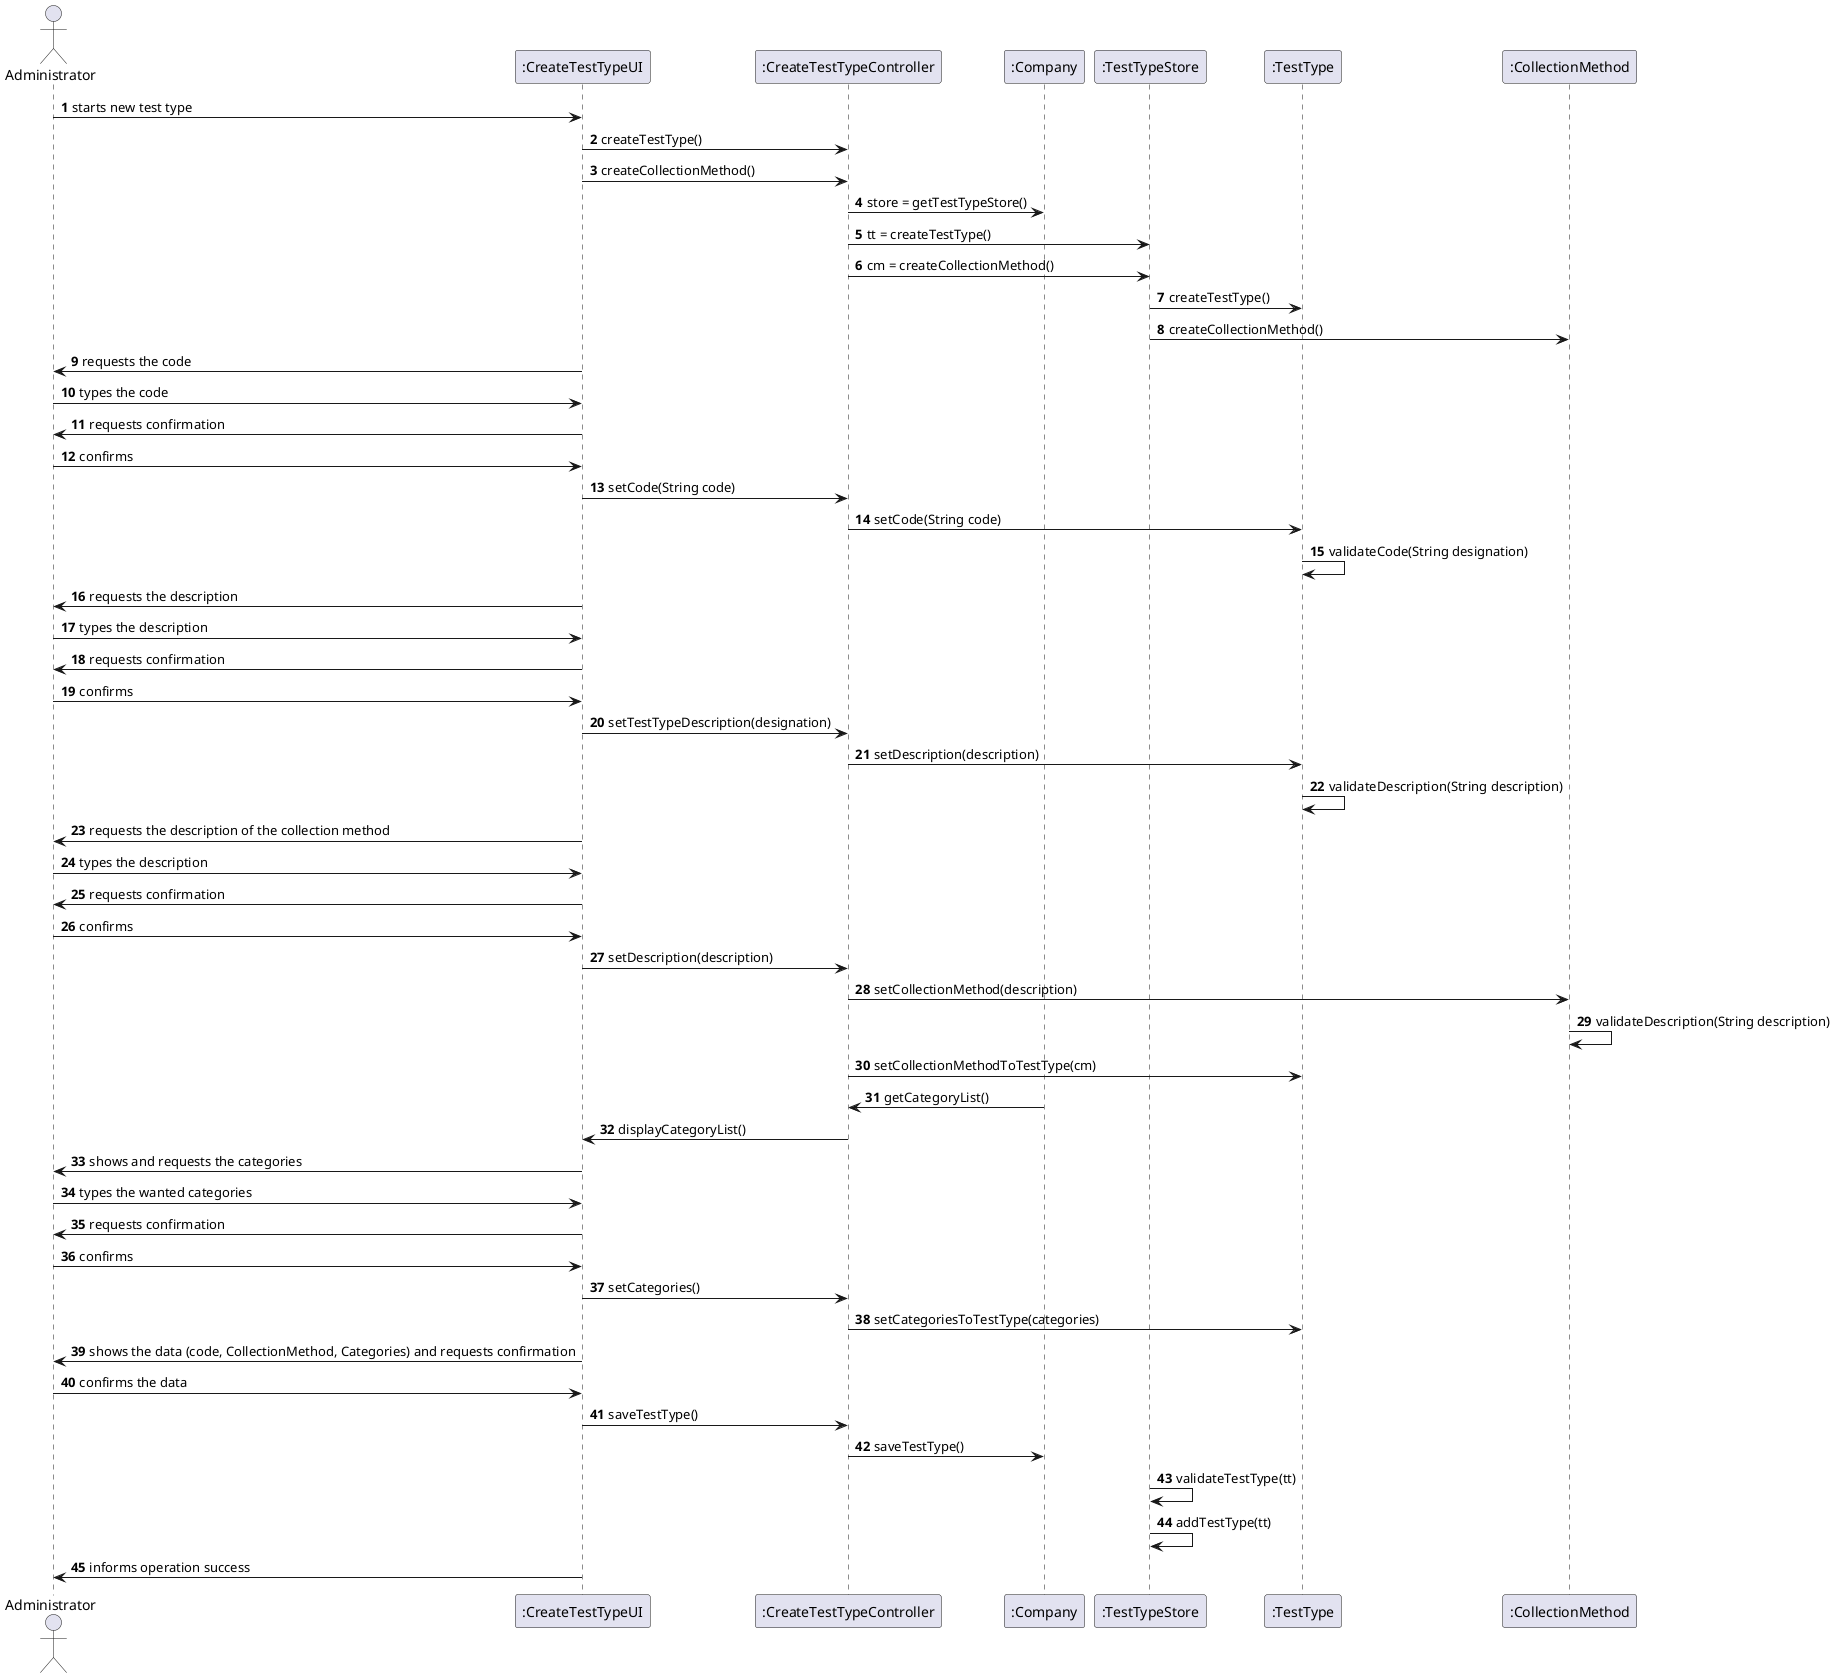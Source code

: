 @startuml


autonumber

actor Administrator

Administrator -> ":CreateTestTypeUI": starts new test type
":CreateTestTypeUI" -> ":CreateTestTypeController": createTestType()
":CreateTestTypeUI" -> ":CreateTestTypeController": createCollectionMethod()
":CreateTestTypeController" -> ":Company": store = getTestTypeStore()
":CreateTestTypeController" -> ":TestTypeStore": tt = createTestType()
":CreateTestTypeController" -> ":TestTypeStore": cm = createCollectionMethod()
":TestTypeStore" -> ":TestType": createTestType()
":TestTypeStore" -> ":CollectionMethod": createCollectionMethod()

":CreateTestTypeUI" -> Administrator: requests the code
Administrator -> ":CreateTestTypeUI": types the code
":CreateTestTypeUI" -> Administrator: requests confirmation
Administrator -> ":CreateTestTypeUI": confirms

":CreateTestTypeUI" -> ":CreateTestTypeController": setCode(String code)
":CreateTestTypeController" -> ":TestType": setCode(String code)
":TestType" -> ":TestType": validateCode(String designation)

":CreateTestTypeUI" -> Administrator: requests the description
Administrator -> ":CreateTestTypeUI": types the description
":CreateTestTypeUI" -> Administrator: requests confirmation
Administrator -> ":CreateTestTypeUI": confirms

":CreateTestTypeUI" -> ":CreateTestTypeController": setTestTypeDescription(designation)
":CreateTestTypeController" -> ":TestType": setDescription(description)
":TestType" -> ":TestType": validateDescription(String description)

":CreateTestTypeUI" -> Administrator: requests the description of the collection method
Administrator -> ":CreateTestTypeUI": types the description
":CreateTestTypeUI" -> Administrator: requests confirmation
Administrator -> ":CreateTestTypeUI": confirms

":CreateTestTypeUI" -> ":CreateTestTypeController": setDescription(description)

":CreateTestTypeController" -> ":CollectionMethod": setCollectionMethod(description)
":CollectionMethod" -> ":CollectionMethod": validateDescription(String description)
":CreateTestTypeController" -> ":TestType": setCollectionMethodToTestType(cm)

":Company" -> ":CreateTestTypeController": getCategoryList()
":CreateTestTypeController" -> ":CreateTestTypeUI": displayCategoryList()

":CreateTestTypeUI" -> Administrator: shows and requests the categories
Administrator -> ":CreateTestTypeUI": types the wanted categories
":CreateTestTypeUI" -> Administrator: requests confirmation
Administrator -> ":CreateTestTypeUI": confirms

":CreateTestTypeUI" -> ":CreateTestTypeController": setCategories()
":CreateTestTypeController" -> ":TestType": setCategoriesToTestType(categories)
":CreateTestTypeUI" -> Administrator: shows the data (code, CollectionMethod, Categories) and requests confirmation
Administrator -> ":CreateTestTypeUI": confirms the data
":CreateTestTypeUI" -> ":CreateTestTypeController": saveTestType()
":CreateTestTypeController" -> ":Company": saveTestType()
":TestTypeStore" -> ":TestTypeStore": validateTestType(tt)
":TestTypeStore" -> ":TestTypeStore": addTestType(tt)

":CreateTestTypeUI" -> Administrator: informs operation success



@enduml